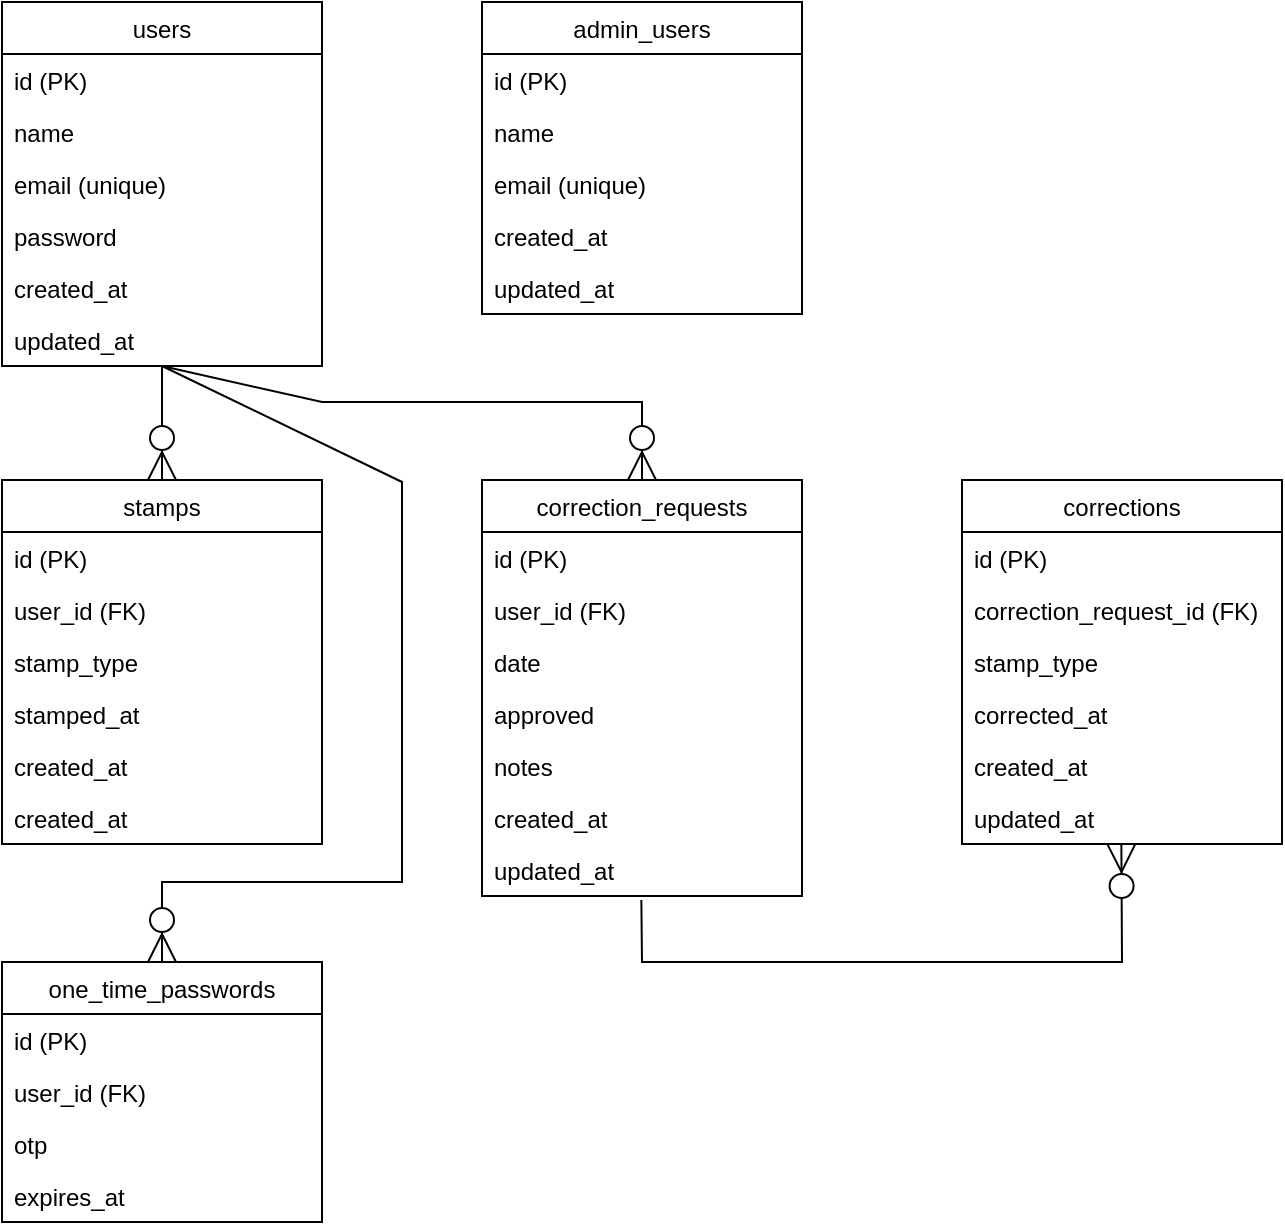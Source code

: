 <mxfile>
    <diagram id="C5RBs43oDa-KdzZeNtuy" name="Page-1">
        <mxGraphModel dx="794" dy="359" grid="1" gridSize="10" guides="1" tooltips="1" connect="1" arrows="1" fold="1" page="1" pageScale="1" pageWidth="827" pageHeight="1169" math="0" shadow="0">
            <root>
                <mxCell id="WIyWlLk6GJQsqaUBKTNV-0"/>
                <mxCell id="WIyWlLk6GJQsqaUBKTNV-1" parent="WIyWlLk6GJQsqaUBKTNV-0"/>
                <mxCell id="users" value="users" style="swimlane;fontStyle=0;childLayout=stackLayout;horizontal=1;startSize=26;horizontalStack=0;resizeParent=1;resizeParentMax=0;resizeLast=0;collapsible=1;marginBottom=0;rounded=0;shadow=0;strokeWidth=1;" parent="WIyWlLk6GJQsqaUBKTNV-1" vertex="1">
                    <mxGeometry x="40" y="40" width="160" height="182" as="geometry">
                        <mxRectangle x="230" y="140" width="160" height="26" as="alternateBounds"/>
                    </mxGeometry>
                </mxCell>
                <mxCell id="users_id" value="id (PK)" style="text;strokeColor=none;fillColor=none;align=left;verticalAlign=top;spacingLeft=4;spacingRight=4;overflow=hidden;rotatable=0;points=[[0,0.5],[1,0.5]];portConstraint=eastwest;" parent="users" vertex="1">
                    <mxGeometry y="26" width="160" height="26" as="geometry"/>
                </mxCell>
                <mxCell id="users_name" value="name" style="text;strokeColor=none;fillColor=none;align=left;verticalAlign=top;spacingLeft=4;spacingRight=4;overflow=hidden;rotatable=0;points=[[0,0.5],[1,0.5]];portConstraint=eastwest;" parent="users" vertex="1">
                    <mxGeometry y="52" width="160" height="26" as="geometry"/>
                </mxCell>
                <mxCell id="users_email" value="email (unique)" style="text;strokeColor=none;fillColor=none;align=left;verticalAlign=top;spacingLeft=4;spacingRight=4;overflow=hidden;rotatable=0;points=[[0,0.5],[1,0.5]];portConstraint=eastwest;" parent="users" vertex="1">
                    <mxGeometry y="78" width="160" height="26" as="geometry"/>
                </mxCell>
                <mxCell id="users_password" value="password" style="text;strokeColor=none;fillColor=none;align=left;verticalAlign=top;spacingLeft=4;spacingRight=4;overflow=hidden;rotatable=0;points=[[0,0.5],[1,0.5]];portConstraint=eastwest;" parent="users" vertex="1">
                    <mxGeometry y="104" width="160" height="26" as="geometry"/>
                </mxCell>
                <mxCell id="2" value="created_at" style="text;strokeColor=none;fillColor=none;align=left;verticalAlign=top;spacingLeft=4;spacingRight=4;overflow=hidden;rotatable=0;points=[[0,0.5],[1,0.5]];portConstraint=eastwest;" vertex="1" parent="users">
                    <mxGeometry y="130" width="160" height="26" as="geometry"/>
                </mxCell>
                <mxCell id="3" value="updated_at" style="text;strokeColor=none;fillColor=none;align=left;verticalAlign=top;spacingLeft=4;spacingRight=4;overflow=hidden;rotatable=0;points=[[0,0.5],[1,0.5]];portConstraint=eastwest;" vertex="1" parent="users">
                    <mxGeometry y="156" width="160" height="26" as="geometry"/>
                </mxCell>
                <mxCell id="admin_users" value="admin_users" style="swimlane;fontStyle=0;childLayout=stackLayout;horizontal=1;startSize=26;horizontalStack=0;resizeParent=1;resizeParentMax=0;resizeLast=0;collapsible=1;marginBottom=0;rounded=0;shadow=0;strokeWidth=1;" parent="WIyWlLk6GJQsqaUBKTNV-1" vertex="1">
                    <mxGeometry x="280" y="40" width="160" height="156" as="geometry">
                        <mxRectangle x="470" y="140" width="160" height="26" as="alternateBounds"/>
                    </mxGeometry>
                </mxCell>
                <mxCell id="admin_users_id" value="id (PK)" style="text;strokeColor=none;fillColor=none;align=left;verticalAlign=top;spacingLeft=4;spacingRight=4;overflow=hidden;rotatable=0;points=[[0,0.5],[1,0.5]];portConstraint=eastwest;" parent="admin_users" vertex="1">
                    <mxGeometry y="26" width="160" height="26" as="geometry"/>
                </mxCell>
                <mxCell id="admin_users_name" value="name" style="text;strokeColor=none;fillColor=none;align=left;verticalAlign=top;spacingLeft=4;spacingRight=4;overflow=hidden;rotatable=0;points=[[0,0.5],[1,0.5]];portConstraint=eastwest;" parent="admin_users" vertex="1">
                    <mxGeometry y="52" width="160" height="26" as="geometry"/>
                </mxCell>
                <mxCell id="admin_users_email" value="email (unique)" style="text;strokeColor=none;fillColor=none;align=left;verticalAlign=top;spacingLeft=4;spacingRight=4;overflow=hidden;rotatable=0;points=[[0,0.5],[1,0.5]];portConstraint=eastwest;" parent="admin_users" vertex="1">
                    <mxGeometry y="78" width="160" height="26" as="geometry"/>
                </mxCell>
                <mxCell id="0" value="created_at" style="text;strokeColor=none;fillColor=none;align=left;verticalAlign=top;spacingLeft=4;spacingRight=4;overflow=hidden;rotatable=0;points=[[0,0.5],[1,0.5]];portConstraint=eastwest;" vertex="1" parent="admin_users">
                    <mxGeometry y="104" width="160" height="26" as="geometry"/>
                </mxCell>
                <mxCell id="1" value="updated_at" style="text;strokeColor=none;fillColor=none;align=left;verticalAlign=top;spacingLeft=4;spacingRight=4;overflow=hidden;rotatable=0;points=[[0,0.5],[1,0.5]];portConstraint=eastwest;" vertex="1" parent="admin_users">
                    <mxGeometry y="130" width="160" height="26" as="geometry"/>
                </mxCell>
                <mxCell id="stamps" value="stamps" style="swimlane;fontStyle=0;childLayout=stackLayout;horizontal=1;startSize=26;horizontalStack=0;resizeParent=1;resizeParentMax=0;resizeLast=0;collapsible=1;marginBottom=0;rounded=0;shadow=0;strokeWidth=1;" parent="WIyWlLk6GJQsqaUBKTNV-1" vertex="1">
                    <mxGeometry x="40" y="279" width="160" height="182" as="geometry">
                        <mxRectangle x="230" y="340" width="160" height="26" as="alternateBounds"/>
                    </mxGeometry>
                </mxCell>
                <mxCell id="stamps_id" value="id (PK)" style="text;strokeColor=none;fillColor=none;align=left;verticalAlign=top;spacingLeft=4;spacingRight=4;overflow=hidden;rotatable=0;points=[[0,0.5],[1,0.5]];portConstraint=eastwest;" parent="stamps" vertex="1">
                    <mxGeometry y="26" width="160" height="26" as="geometry"/>
                </mxCell>
                <mxCell id="stamps_user_id" value="user_id (FK)" style="text;strokeColor=none;fillColor=none;align=left;verticalAlign=top;spacingLeft=4;spacingRight=4;overflow=hidden;rotatable=0;points=[[0,0.5],[1,0.5]];portConstraint=eastwest;" parent="stamps" vertex="1">
                    <mxGeometry y="52" width="160" height="26" as="geometry"/>
                </mxCell>
                <mxCell id="stamps_stamp_type" value="stamp_type" style="text;strokeColor=none;fillColor=none;align=left;verticalAlign=top;spacingLeft=4;spacingRight=4;overflow=hidden;rotatable=0;points=[[0,0.5],[1,0.5]];portConstraint=eastwest;" parent="stamps" vertex="1">
                    <mxGeometry y="78" width="160" height="26" as="geometry"/>
                </mxCell>
                <mxCell id="stamps_stamped_at" value="stamped_at" style="text;strokeColor=none;fillColor=none;align=left;verticalAlign=top;spacingLeft=4;spacingRight=4;overflow=hidden;rotatable=0;points=[[0,0.5],[1,0.5]];portConstraint=eastwest;" parent="stamps" vertex="1">
                    <mxGeometry y="104" width="160" height="26" as="geometry"/>
                </mxCell>
                <mxCell id="4" value="created_at" style="text;strokeColor=none;fillColor=none;align=left;verticalAlign=top;spacingLeft=4;spacingRight=4;overflow=hidden;rotatable=0;points=[[0,0.5],[1,0.5]];portConstraint=eastwest;" vertex="1" parent="stamps">
                    <mxGeometry y="130" width="160" height="26" as="geometry"/>
                </mxCell>
                <mxCell id="5" value="created_at" style="text;strokeColor=none;fillColor=none;align=left;verticalAlign=top;spacingLeft=4;spacingRight=4;overflow=hidden;rotatable=0;points=[[0,0.5],[1,0.5]];portConstraint=eastwest;" vertex="1" parent="stamps">
                    <mxGeometry y="156" width="160" height="26" as="geometry"/>
                </mxCell>
                <mxCell id="correction_requests" value="correction_requests" style="swimlane;fontStyle=0;childLayout=stackLayout;horizontal=1;startSize=26;horizontalStack=0;resizeParent=1;resizeParentMax=0;resizeLast=0;collapsible=1;marginBottom=0;rounded=0;shadow=0;strokeWidth=1;" parent="WIyWlLk6GJQsqaUBKTNV-1" vertex="1">
                    <mxGeometry x="280" y="279" width="160" height="208" as="geometry">
                        <mxRectangle x="470" y="340" width="160" height="26" as="alternateBounds"/>
                    </mxGeometry>
                </mxCell>
                <mxCell id="correction_requests_id" value="id (PK)" style="text;strokeColor=none;fillColor=none;align=left;verticalAlign=top;spacingLeft=4;spacingRight=4;overflow=hidden;rotatable=0;points=[[0,0.5],[1,0.5]];portConstraint=eastwest;" parent="correction_requests" vertex="1">
                    <mxGeometry y="26" width="160" height="26" as="geometry"/>
                </mxCell>
                <mxCell id="correction_requests_user_id" value="user_id (FK)" style="text;strokeColor=none;fillColor=none;align=left;verticalAlign=top;spacingLeft=4;spacingRight=4;overflow=hidden;rotatable=0;points=[[0,0.5],[1,0.5]];portConstraint=eastwest;" parent="correction_requests" vertex="1">
                    <mxGeometry y="52" width="160" height="26" as="geometry"/>
                </mxCell>
                <mxCell id="correction_requests_date" value="date" style="text;strokeColor=none;fillColor=none;align=left;verticalAlign=top;spacingLeft=4;spacingRight=4;overflow=hidden;rotatable=0;points=[[0,0.5],[1,0.5]];portConstraint=eastwest;" parent="correction_requests" vertex="1">
                    <mxGeometry y="78" width="160" height="26" as="geometry"/>
                </mxCell>
                <mxCell id="correction_requests_approved" value="approved" style="text;strokeColor=none;fillColor=none;align=left;verticalAlign=top;spacingLeft=4;spacingRight=4;overflow=hidden;rotatable=0;points=[[0,0.5],[1,0.5]];portConstraint=eastwest;" parent="correction_requests" vertex="1">
                    <mxGeometry y="104" width="160" height="26" as="geometry"/>
                </mxCell>
                <mxCell id="correction_requests_notes" value="notes" style="text;strokeColor=none;fillColor=none;align=left;verticalAlign=top;spacingLeft=4;spacingRight=4;overflow=hidden;rotatable=0;points=[[0,0.5],[1,0.5]];portConstraint=eastwest;" parent="correction_requests" vertex="1">
                    <mxGeometry y="130" width="160" height="26" as="geometry"/>
                </mxCell>
                <mxCell id="6" value="created_at" style="text;strokeColor=none;fillColor=none;align=left;verticalAlign=top;spacingLeft=4;spacingRight=4;overflow=hidden;rotatable=0;points=[[0,0.5],[1,0.5]];portConstraint=eastwest;" vertex="1" parent="correction_requests">
                    <mxGeometry y="156" width="160" height="26" as="geometry"/>
                </mxCell>
                <mxCell id="7" value="updated_at" style="text;strokeColor=none;fillColor=none;align=left;verticalAlign=top;spacingLeft=4;spacingRight=4;overflow=hidden;rotatable=0;points=[[0,0.5],[1,0.5]];portConstraint=eastwest;" vertex="1" parent="correction_requests">
                    <mxGeometry y="182" width="160" height="26" as="geometry"/>
                </mxCell>
                <mxCell id="corrections" value="corrections" style="swimlane;fontStyle=0;childLayout=stackLayout;horizontal=1;startSize=26;horizontalStack=0;resizeParent=1;resizeParentMax=0;resizeLast=0;collapsible=1;marginBottom=0;rounded=0;shadow=0;strokeWidth=1;" parent="WIyWlLk6GJQsqaUBKTNV-1" vertex="1">
                    <mxGeometry x="520" y="279" width="160" height="182" as="geometry">
                        <mxRectangle x="710" y="340" width="160" height="26" as="alternateBounds"/>
                    </mxGeometry>
                </mxCell>
                <mxCell id="corrections_id" value="id (PK)" style="text;strokeColor=none;fillColor=none;align=left;verticalAlign=top;spacingLeft=4;spacingRight=4;overflow=hidden;rotatable=0;points=[[0,0.5],[1,0.5]];portConstraint=eastwest;" parent="corrections" vertex="1">
                    <mxGeometry y="26" width="160" height="26" as="geometry"/>
                </mxCell>
                <mxCell id="corrections_correction_request_id" value="correction_request_id (FK)" style="text;strokeColor=none;fillColor=none;align=left;verticalAlign=top;spacingLeft=4;spacingRight=4;overflow=hidden;rotatable=0;points=[[0,0.5],[1,0.5]];portConstraint=eastwest;" parent="corrections" vertex="1">
                    <mxGeometry y="52" width="160" height="26" as="geometry"/>
                </mxCell>
                <mxCell id="corrections_stamp_type" value="stamp_type" style="text;strokeColor=none;fillColor=none;align=left;verticalAlign=top;spacingLeft=4;spacingRight=4;overflow=hidden;rotatable=0;points=[[0,0.5],[1,0.5]];portConstraint=eastwest;" parent="corrections" vertex="1">
                    <mxGeometry y="78" width="160" height="26" as="geometry"/>
                </mxCell>
                <mxCell id="corrections_corrected_at" value="corrected_at" style="text;strokeColor=none;fillColor=none;align=left;verticalAlign=top;spacingLeft=4;spacingRight=4;overflow=hidden;rotatable=0;points=[[0,0.5],[1,0.5]];portConstraint=eastwest;" parent="corrections" vertex="1">
                    <mxGeometry y="104" width="160" height="26" as="geometry"/>
                </mxCell>
                <mxCell id="8" value="created_at" style="text;strokeColor=none;fillColor=none;align=left;verticalAlign=top;spacingLeft=4;spacingRight=4;overflow=hidden;rotatable=0;points=[[0,0.5],[1,0.5]];portConstraint=eastwest;" vertex="1" parent="corrections">
                    <mxGeometry y="130" width="160" height="26" as="geometry"/>
                </mxCell>
                <mxCell id="9" value="updated_at" style="text;strokeColor=none;fillColor=none;align=left;verticalAlign=top;spacingLeft=4;spacingRight=4;overflow=hidden;rotatable=0;points=[[0,0.5],[1,0.5]];portConstraint=eastwest;" vertex="1" parent="corrections">
                    <mxGeometry y="156" width="160" height="26" as="geometry"/>
                </mxCell>
                <mxCell id="one_time_passwords" value="one_time_passwords" style="swimlane;fontStyle=0;childLayout=stackLayout;horizontal=1;startSize=26;horizontalStack=0;resizeParent=1;resizeParentMax=0;resizeLast=0;collapsible=1;marginBottom=0;rounded=0;shadow=0;strokeWidth=1;" parent="WIyWlLk6GJQsqaUBKTNV-1" vertex="1">
                    <mxGeometry x="40" y="520" width="160" height="130" as="geometry">
                        <mxRectangle x="230" y="540" width="160" height="26" as="alternateBounds"/>
                    </mxGeometry>
                </mxCell>
                <mxCell id="one_time_passwords_id" value="id (PK)" style="text;strokeColor=none;fillColor=none;align=left;verticalAlign=top;spacingLeft=4;spacingRight=4;overflow=hidden;rotatable=0;points=[[0,0.5],[1,0.5]];portConstraint=eastwest;" parent="one_time_passwords" vertex="1">
                    <mxGeometry y="26" width="160" height="26" as="geometry"/>
                </mxCell>
                <mxCell id="one_time_passwords_user_id" value="user_id (FK)" style="text;strokeColor=none;fillColor=none;align=left;verticalAlign=top;spacingLeft=4;spacingRight=4;overflow=hidden;rotatable=0;points=[[0,0.5],[1,0.5]];portConstraint=eastwest;" parent="one_time_passwords" vertex="1">
                    <mxGeometry y="52" width="160" height="26" as="geometry"/>
                </mxCell>
                <mxCell id="one_time_passwords_otp" value="otp" style="text;strokeColor=none;fillColor=none;align=left;verticalAlign=top;spacingLeft=4;spacingRight=4;overflow=hidden;rotatable=0;points=[[0,0.5],[1,0.5]];portConstraint=eastwest;" parent="one_time_passwords" vertex="1">
                    <mxGeometry y="78" width="160" height="26" as="geometry"/>
                </mxCell>
                <mxCell id="one_time_passwords_expires_at" value="expires_at" style="text;strokeColor=none;fillColor=none;align=left;verticalAlign=top;spacingLeft=4;spacingRight=4;overflow=hidden;rotatable=0;points=[[0,0.5],[1,0.5]];portConstraint=eastwest;" parent="one_time_passwords" vertex="1">
                    <mxGeometry y="104" width="160" height="26" as="geometry"/>
                </mxCell>
                <mxCell id="edge1" value="" style="endArrow=ERzeroToMany;endFill=1;endSize=12;html=1;rounded=0;exitX=0.5;exitY=1;exitDx=0;exitDy=0;entryX=0.5;entryY=0;entryDx=0;entryDy=0;" parent="WIyWlLk6GJQsqaUBKTNV-1" source="users" target="stamps" edge="1">
                    <mxGeometry width="100" height="100" relative="1" as="geometry">
                        <mxPoint x="390" y="400" as="sourcePoint"/>
                        <mxPoint x="490" y="300" as="targetPoint"/>
                    </mxGeometry>
                </mxCell>
                <mxCell id="edge2" value="" style="endArrow=ERzeroToMany;endFill=1;endSize=12;html=1;rounded=0;exitX=0.5;exitY=1;exitDx=0;exitDy=0;entryX=0.5;entryY=0;entryDx=0;entryDy=0;" parent="WIyWlLk6GJQsqaUBKTNV-1" source="users" target="correction_requests" edge="1">
                    <mxGeometry width="100" height="100" relative="1" as="geometry">
                        <mxPoint x="390" y="400" as="sourcePoint"/>
                        <mxPoint x="490" y="300" as="targetPoint"/>
                        <Array as="points">
                            <mxPoint x="200" y="240"/>
                            <mxPoint x="250" y="240"/>
                            <mxPoint x="310" y="240"/>
                            <mxPoint x="360" y="240"/>
                        </Array>
                    </mxGeometry>
                </mxCell>
                <mxCell id="edge3" value="" style="endArrow=ERzeroToMany;endFill=1;endSize=12;html=1;rounded=0;exitX=0.5;exitY=1;exitDx=0;exitDy=0;entryX=0.5;entryY=0;entryDx=0;entryDy=0;" parent="WIyWlLk6GJQsqaUBKTNV-1" source="users" target="one_time_passwords" edge="1">
                    <mxGeometry width="100" height="100" relative="1" as="geometry">
                        <mxPoint x="390" y="400" as="sourcePoint"/>
                        <mxPoint x="490" y="300" as="targetPoint"/>
                        <Array as="points">
                            <mxPoint x="240" y="280"/>
                            <mxPoint x="240" y="310"/>
                            <mxPoint x="240" y="480"/>
                            <mxPoint x="170" y="480"/>
                            <mxPoint x="120" y="480"/>
                        </Array>
                    </mxGeometry>
                </mxCell>
                <mxCell id="edge4" value="" style="endArrow=ERzeroToMany;endFill=1;endSize=12;html=1;rounded=0;exitX=0.498;exitY=1.077;exitDx=0;exitDy=0;exitPerimeter=0;entryX=0.498;entryY=1;entryDx=0;entryDy=0;entryPerimeter=0;" parent="WIyWlLk6GJQsqaUBKTNV-1" source="7" target="9" edge="1">
                    <mxGeometry width="100" height="100" relative="1" as="geometry">
                        <mxPoint x="360" y="490" as="sourcePoint"/>
                        <mxPoint x="600" y="460" as="targetPoint"/>
                        <Array as="points">
                            <mxPoint x="360" y="520"/>
                            <mxPoint x="420" y="520"/>
                            <mxPoint x="480" y="520"/>
                            <mxPoint x="600" y="520"/>
                        </Array>
                    </mxGeometry>
                </mxCell>
            </root>
        </mxGraphModel>
    </diagram>
</mxfile>